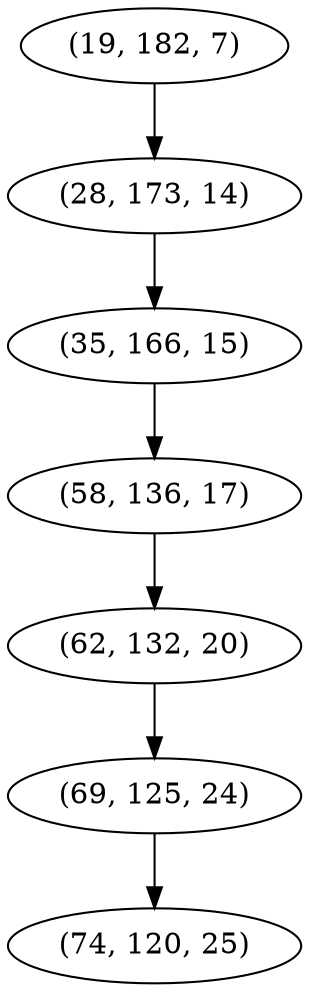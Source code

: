 digraph tree {
    "(19, 182, 7)";
    "(28, 173, 14)";
    "(35, 166, 15)";
    "(58, 136, 17)";
    "(62, 132, 20)";
    "(69, 125, 24)";
    "(74, 120, 25)";
    "(19, 182, 7)" -> "(28, 173, 14)";
    "(28, 173, 14)" -> "(35, 166, 15)";
    "(35, 166, 15)" -> "(58, 136, 17)";
    "(58, 136, 17)" -> "(62, 132, 20)";
    "(62, 132, 20)" -> "(69, 125, 24)";
    "(69, 125, 24)" -> "(74, 120, 25)";
}
